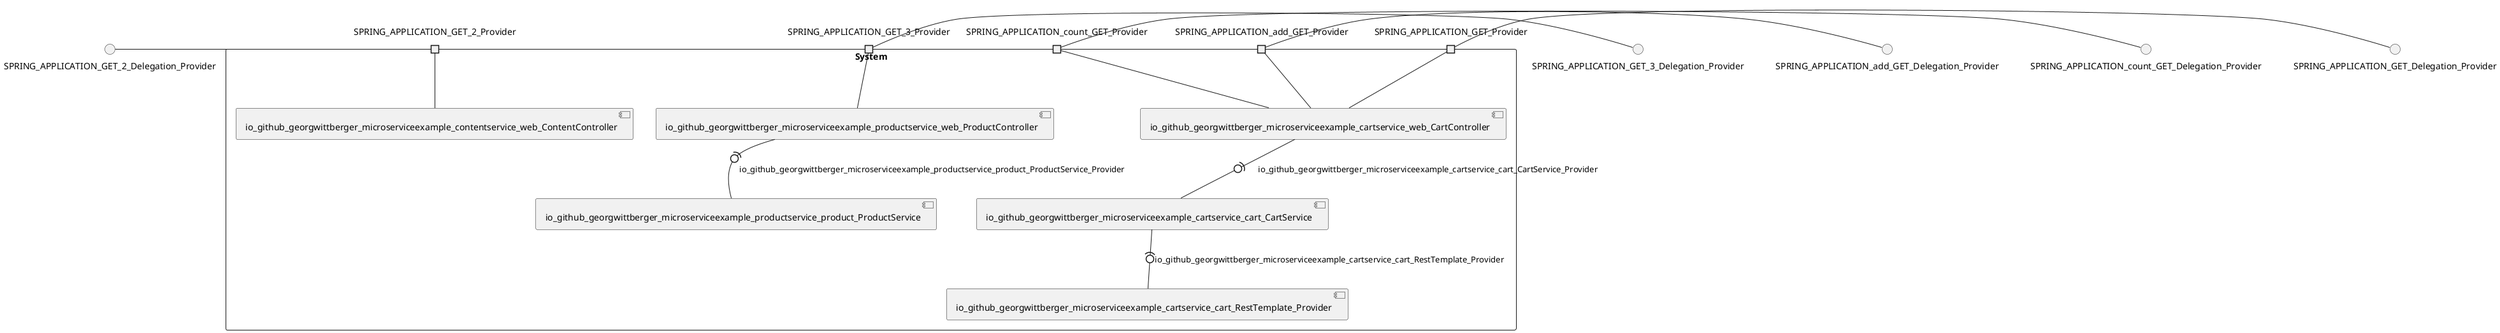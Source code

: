 @startuml
skinparam fixCircleLabelOverlapping true
skinparam componentStyle uml2
() SPRING_APPLICATION_GET_2_Delegation_Provider
() SPRING_APPLICATION_GET_3_Delegation_Provider
() SPRING_APPLICATION_GET_Delegation_Provider
() SPRING_APPLICATION_add_GET_Delegation_Provider
() SPRING_APPLICATION_count_GET_Delegation_Provider
rectangle System {
[io_github_georgwittberger_microserviceexample_cartservice_cart_CartService] [[georgwittberger-apache-spring-boot-microservice-example.repository#_RONc9jzQEe-lhbjYowhLEQ]]
[io_github_georgwittberger_microserviceexample_cartservice_cart_RestTemplate_Provider] [[georgwittberger-apache-spring-boot-microservice-example.repository#_RONc9jzQEe-lhbjYowhLEQ]]
[io_github_georgwittberger_microserviceexample_cartservice_web_CartController] [[georgwittberger-apache-spring-boot-microservice-example.repository#_RONc9jzQEe-lhbjYowhLEQ]]
[io_github_georgwittberger_microserviceexample_contentservice_web_ContentController] [[georgwittberger-apache-spring-boot-microservice-example.repository#_RONc9jzQEe-lhbjYowhLEQ]]
[io_github_georgwittberger_microserviceexample_productservice_product_ProductService] [[georgwittberger-apache-spring-boot-microservice-example.repository#_RONc9jzQEe-lhbjYowhLEQ]]
[io_github_georgwittberger_microserviceexample_productservice_web_ProductController] [[georgwittberger-apache-spring-boot-microservice-example.repository#_RONc9jzQEe-lhbjYowhLEQ]]
port SPRING_APPLICATION_GET_2_Provider
SPRING_APPLICATION_GET_2_Delegation_Provider - SPRING_APPLICATION_GET_2_Provider
SPRING_APPLICATION_GET_2_Provider - [io_github_georgwittberger_microserviceexample_contentservice_web_ContentController]
port SPRING_APPLICATION_GET_3_Provider
SPRING_APPLICATION_GET_3_Delegation_Provider - SPRING_APPLICATION_GET_3_Provider
SPRING_APPLICATION_GET_3_Provider - [io_github_georgwittberger_microserviceexample_productservice_web_ProductController]
port SPRING_APPLICATION_GET_Provider
SPRING_APPLICATION_GET_Delegation_Provider - SPRING_APPLICATION_GET_Provider
SPRING_APPLICATION_GET_Provider - [io_github_georgwittberger_microserviceexample_cartservice_web_CartController]
port SPRING_APPLICATION_add_GET_Provider
SPRING_APPLICATION_add_GET_Delegation_Provider - SPRING_APPLICATION_add_GET_Provider
SPRING_APPLICATION_add_GET_Provider - [io_github_georgwittberger_microserviceexample_cartservice_web_CartController]
port SPRING_APPLICATION_count_GET_Provider
SPRING_APPLICATION_count_GET_Delegation_Provider - SPRING_APPLICATION_count_GET_Provider
SPRING_APPLICATION_count_GET_Provider - [io_github_georgwittberger_microserviceexample_cartservice_web_CartController]
[io_github_georgwittberger_microserviceexample_cartservice_web_CartController] -(0- [io_github_georgwittberger_microserviceexample_cartservice_cart_CartService] : io_github_georgwittberger_microserviceexample_cartservice_cart_CartService_Provider
[io_github_georgwittberger_microserviceexample_cartservice_cart_CartService] -(0- [io_github_georgwittberger_microserviceexample_cartservice_cart_RestTemplate_Provider] : io_github_georgwittberger_microserviceexample_cartservice_cart_RestTemplate_Provider
[io_github_georgwittberger_microserviceexample_productservice_web_ProductController] -(0- [io_github_georgwittberger_microserviceexample_productservice_product_ProductService] : io_github_georgwittberger_microserviceexample_productservice_product_ProductService_Provider
}

@enduml
